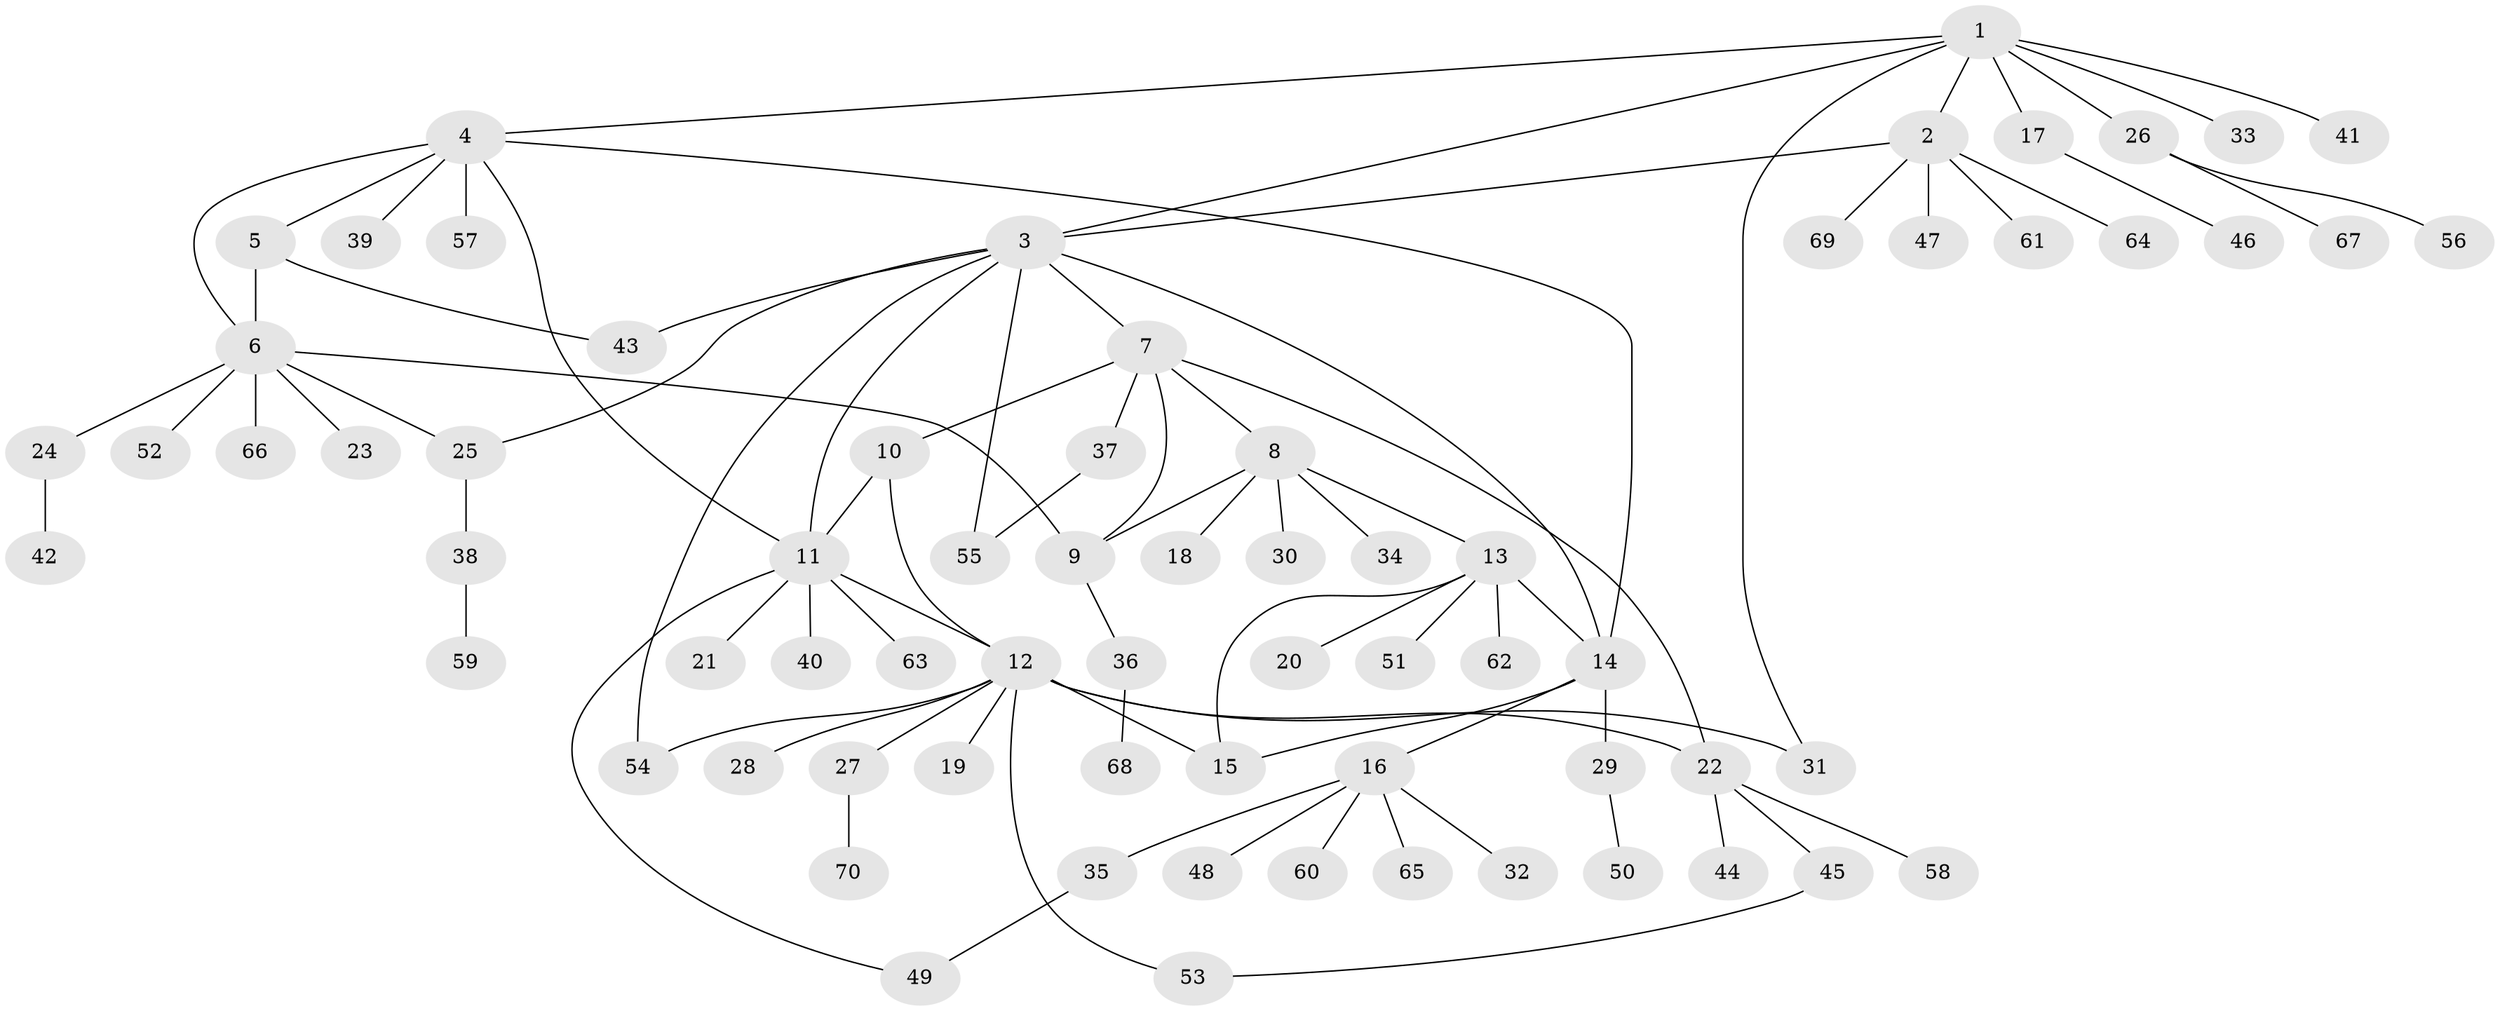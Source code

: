 // coarse degree distribution, {12: 0.03571428571428571, 5: 0.03571428571428571, 4: 0.03571428571428571, 6: 0.10714285714285714, 10: 0.03571428571428571, 3: 0.03571428571428571, 2: 0.14285714285714285, 1: 0.5714285714285714}
// Generated by graph-tools (version 1.1) at 2025/19/03/04/25 18:19:45]
// undirected, 70 vertices, 88 edges
graph export_dot {
graph [start="1"]
  node [color=gray90,style=filled];
  1;
  2;
  3;
  4;
  5;
  6;
  7;
  8;
  9;
  10;
  11;
  12;
  13;
  14;
  15;
  16;
  17;
  18;
  19;
  20;
  21;
  22;
  23;
  24;
  25;
  26;
  27;
  28;
  29;
  30;
  31;
  32;
  33;
  34;
  35;
  36;
  37;
  38;
  39;
  40;
  41;
  42;
  43;
  44;
  45;
  46;
  47;
  48;
  49;
  50;
  51;
  52;
  53;
  54;
  55;
  56;
  57;
  58;
  59;
  60;
  61;
  62;
  63;
  64;
  65;
  66;
  67;
  68;
  69;
  70;
  1 -- 2;
  1 -- 3;
  1 -- 4;
  1 -- 17;
  1 -- 26;
  1 -- 31;
  1 -- 33;
  1 -- 41;
  2 -- 3;
  2 -- 47;
  2 -- 61;
  2 -- 64;
  2 -- 69;
  3 -- 7;
  3 -- 11;
  3 -- 14;
  3 -- 25;
  3 -- 43;
  3 -- 54;
  3 -- 55;
  4 -- 5;
  4 -- 6;
  4 -- 11;
  4 -- 14;
  4 -- 39;
  4 -- 57;
  5 -- 6;
  5 -- 43;
  6 -- 9;
  6 -- 23;
  6 -- 24;
  6 -- 25;
  6 -- 52;
  6 -- 66;
  7 -- 8;
  7 -- 9;
  7 -- 10;
  7 -- 22;
  7 -- 37;
  8 -- 9;
  8 -- 13;
  8 -- 18;
  8 -- 30;
  8 -- 34;
  9 -- 36;
  10 -- 11;
  10 -- 12;
  11 -- 12;
  11 -- 21;
  11 -- 40;
  11 -- 49;
  11 -- 63;
  12 -- 15;
  12 -- 19;
  12 -- 22;
  12 -- 27;
  12 -- 28;
  12 -- 31;
  12 -- 53;
  12 -- 54;
  13 -- 14;
  13 -- 15;
  13 -- 20;
  13 -- 51;
  13 -- 62;
  14 -- 15;
  14 -- 16;
  14 -- 29;
  16 -- 32;
  16 -- 35;
  16 -- 48;
  16 -- 60;
  16 -- 65;
  17 -- 46;
  22 -- 44;
  22 -- 45;
  22 -- 58;
  24 -- 42;
  25 -- 38;
  26 -- 56;
  26 -- 67;
  27 -- 70;
  29 -- 50;
  35 -- 49;
  36 -- 68;
  37 -- 55;
  38 -- 59;
  45 -- 53;
}
